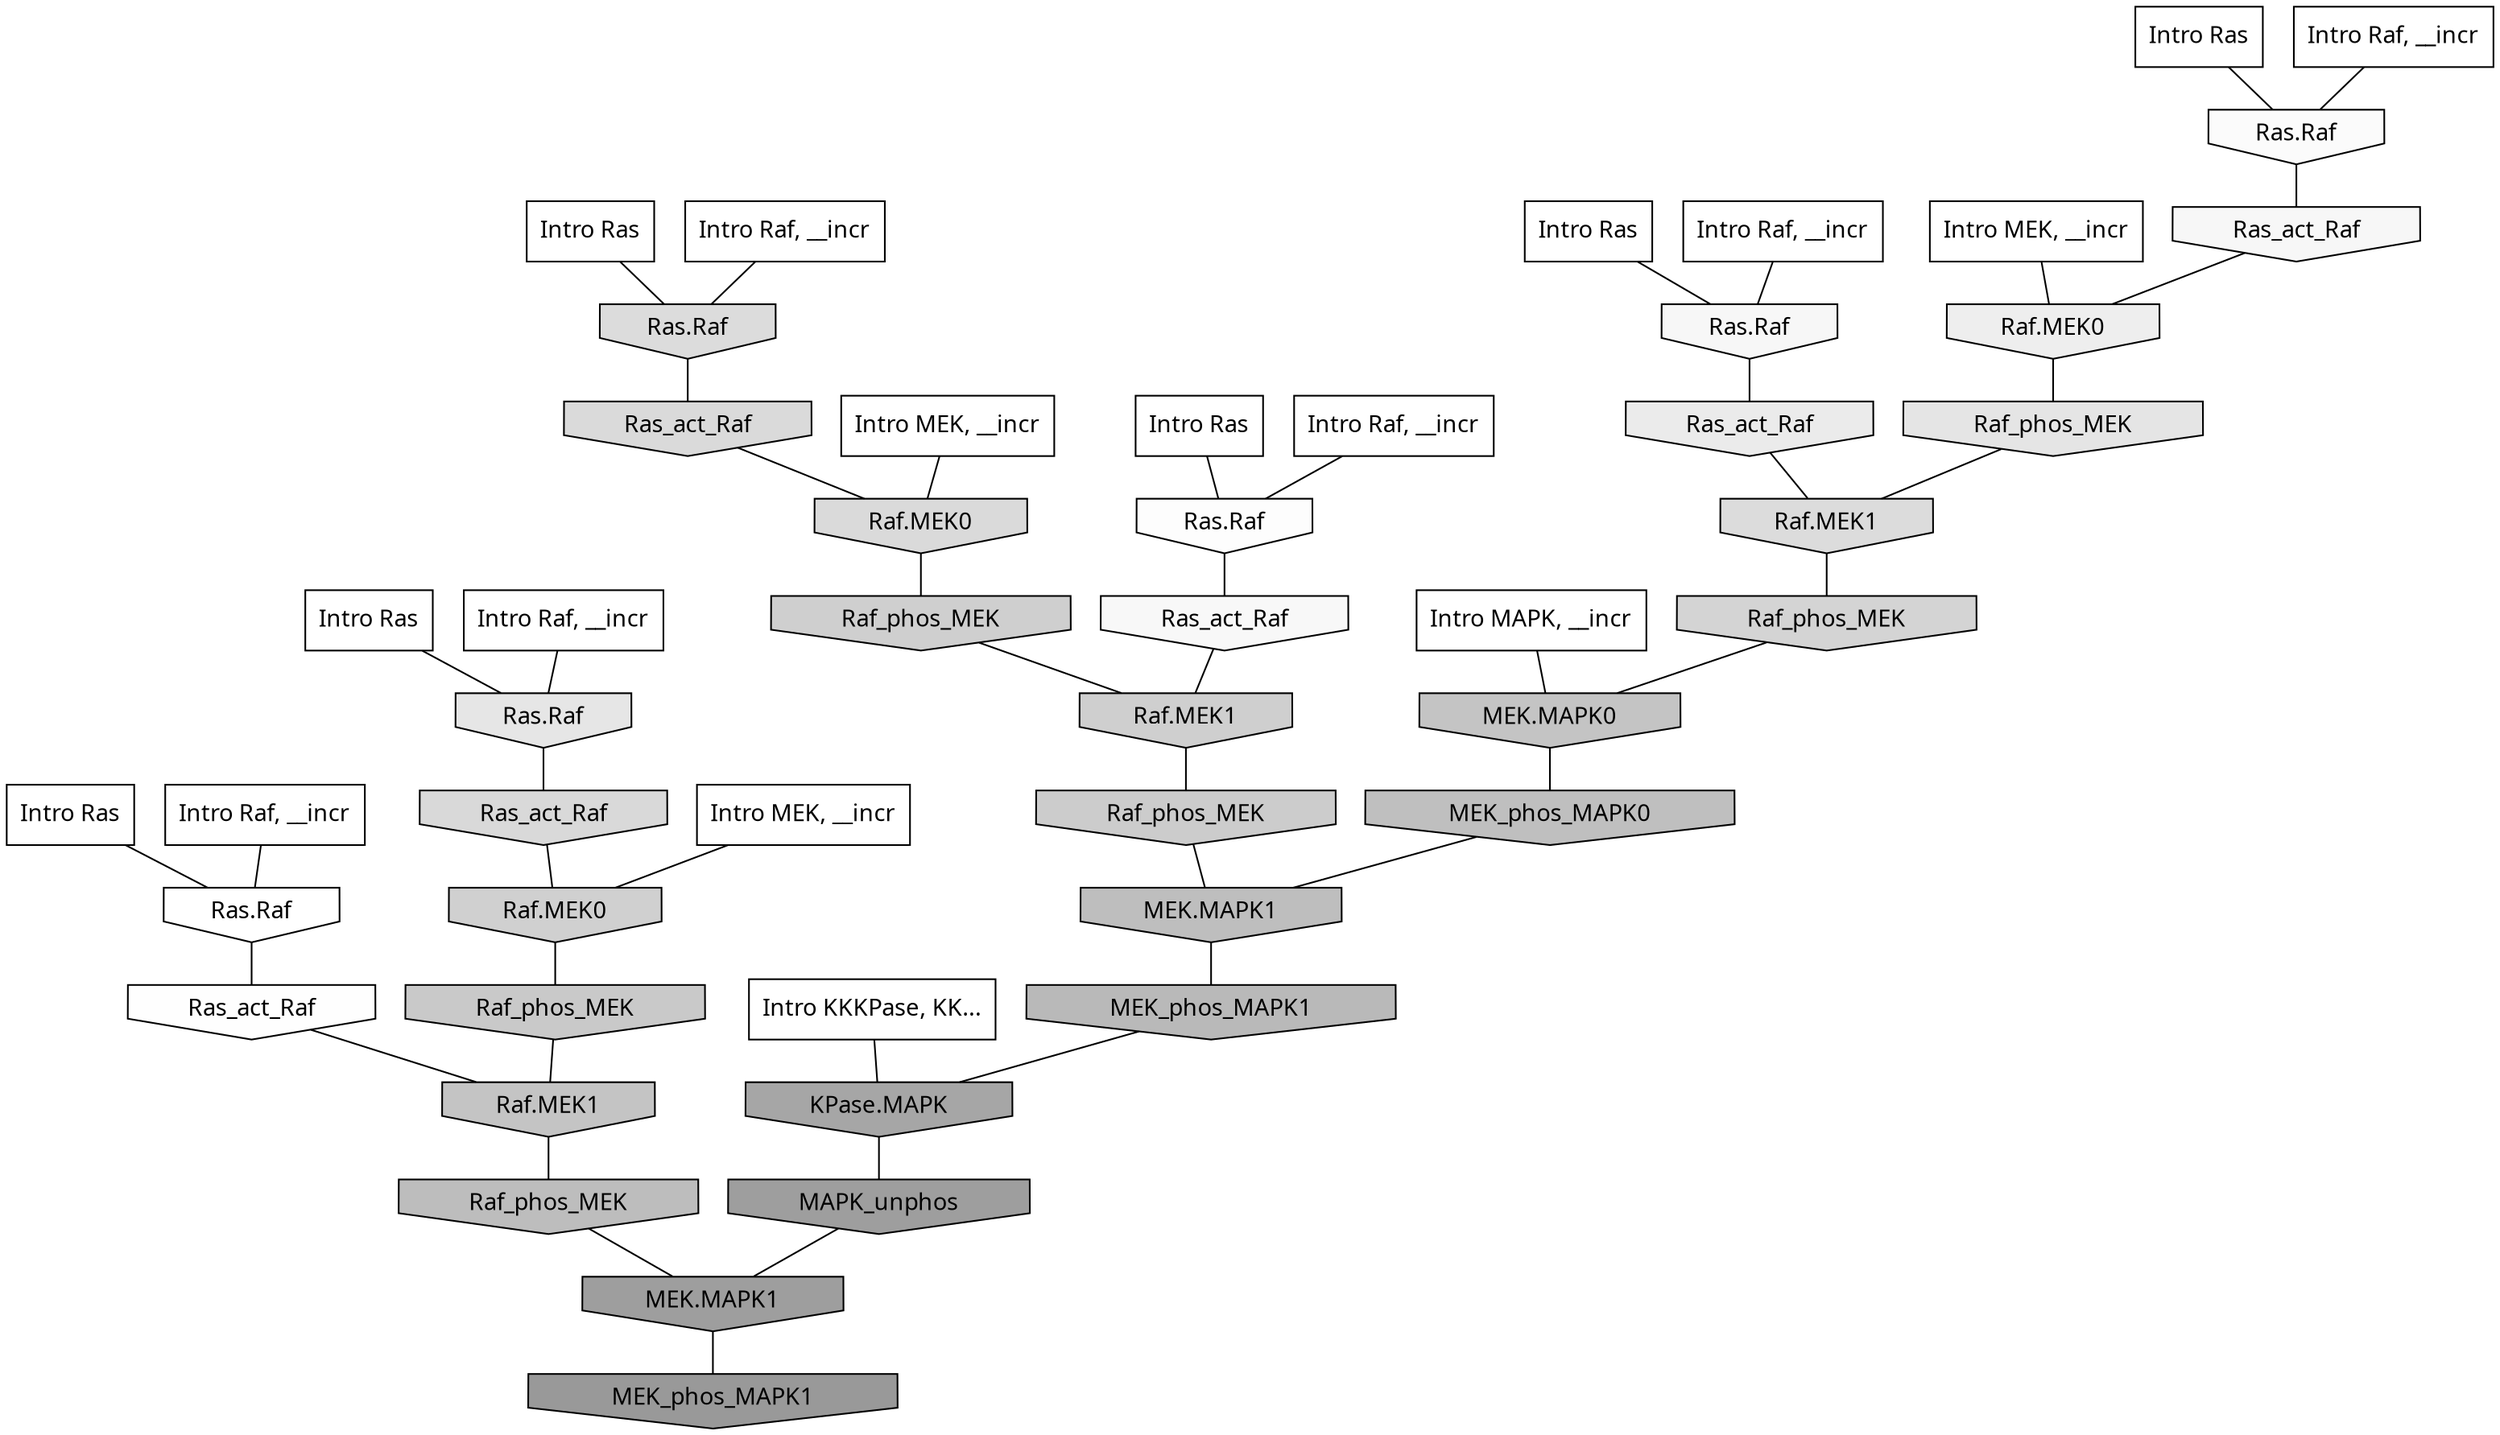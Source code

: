 digraph G{
  rankdir="TB";
  ranksep=0.30;
  node [fontname="CMU Serif"];
  edge [fontname="CMU Serif"];
  
  35 [label="Intro Ras", shape=rectangle, style=filled, fillcolor="0.000 0.000 1.000"]
  
  37 [label="Intro Ras", shape=rectangle, style=filled, fillcolor="0.000 0.000 1.000"]
  
  73 [label="Intro Ras", shape=rectangle, style=filled, fillcolor="0.000 0.000 1.000"]
  
  78 [label="Intro Ras", shape=rectangle, style=filled, fillcolor="0.000 0.000 1.000"]
  
  92 [label="Intro Ras", shape=rectangle, style=filled, fillcolor="0.000 0.000 1.000"]
  
  98 [label="Intro Ras", shape=rectangle, style=filled, fillcolor="0.000 0.000 1.000"]
  
  267 [label="Intro Raf, __incr", shape=rectangle, style=filled, fillcolor="0.000 0.000 1.000"]
  
  609 [label="Intro Raf, __incr", shape=rectangle, style=filled, fillcolor="0.000 0.000 1.000"]
  
  632 [label="Intro Raf, __incr", shape=rectangle, style=filled, fillcolor="0.000 0.000 1.000"]
  
  671 [label="Intro Raf, __incr", shape=rectangle, style=filled, fillcolor="0.000 0.000 1.000"]
  
  774 [label="Intro Raf, __incr", shape=rectangle, style=filled, fillcolor="0.000 0.000 1.000"]
  
  797 [label="Intro Raf, __incr", shape=rectangle, style=filled, fillcolor="0.000 0.000 1.000"]
  
  1608 [label="Intro MEK, __incr", shape=rectangle, style=filled, fillcolor="0.000 0.000 1.000"]
  
  1745 [label="Intro MEK, __incr", shape=rectangle, style=filled, fillcolor="0.000 0.000 1.000"]
  
  1862 [label="Intro MEK, __incr", shape=rectangle, style=filled, fillcolor="0.000 0.000 1.000"]
  
  3059 [label="Intro MAPK, __incr", shape=rectangle, style=filled, fillcolor="0.000 0.000 1.000"]
  
  3158 [label="Intro KKKPase, KK...", shape=rectangle, style=filled, fillcolor="0.000 0.000 1.000"]
  
  3293 [label="Ras.Raf", shape=invhouse, style=filled, fillcolor="0.000 0.000 1.000"]
  
  3344 [label="Ras_act_Raf", shape=invhouse, style=filled, fillcolor="0.000 0.000 0.996"]
  
  3411 [label="Ras.Raf", shape=invhouse, style=filled, fillcolor="0.000 0.000 0.990"]
  
  3498 [label="Ras.Raf", shape=invhouse, style=filled, fillcolor="0.000 0.000 0.981"]
  
  3605 [label="Ras_act_Raf", shape=invhouse, style=filled, fillcolor="0.000 0.000 0.971"]
  
  3649 [label="Ras_act_Raf", shape=invhouse, style=filled, fillcolor="0.000 0.000 0.968"]
  
  3656 [label="Ras.Raf", shape=invhouse, style=filled, fillcolor="0.000 0.000 0.967"]
  
  4430 [label="Raf.MEK0", shape=invhouse, style=filled, fillcolor="0.000 0.000 0.931"]
  
  4745 [label="Ras_act_Raf", shape=invhouse, style=filled, fillcolor="0.000 0.000 0.919"]
  
  5230 [label="Ras.Raf", shape=invhouse, style=filled, fillcolor="0.000 0.000 0.899"]
  
  5309 [label="Raf_phos_MEK", shape=invhouse, style=filled, fillcolor="0.000 0.000 0.896"]
  
  6325 [label="Ras.Raf", shape=invhouse, style=filled, fillcolor="0.000 0.000 0.861"]
  
  6362 [label="Raf.MEK1", shape=invhouse, style=filled, fillcolor="0.000 0.000 0.860"]
  
  6564 [label="Ras_act_Raf", shape=invhouse, style=filled, fillcolor="0.000 0.000 0.854"]
  
  6587 [label="Raf.MEK0", shape=invhouse, style=filled, fillcolor="0.000 0.000 0.854"]
  
  6722 [label="Ras_act_Raf", shape=invhouse, style=filled, fillcolor="0.000 0.000 0.850"]
  
  7640 [label="Raf_phos_MEK", shape=invhouse, style=filled, fillcolor="0.000 0.000 0.831"]
  
  8439 [label="Raf.MEK0", shape=invhouse, style=filled, fillcolor="0.000 0.000 0.815"]
  
  8557 [label="Raf_phos_MEK", shape=invhouse, style=filled, fillcolor="0.000 0.000 0.812"]
  
  8697 [label="Raf.MEK1", shape=invhouse, style=filled, fillcolor="0.000 0.000 0.809"]
  
  9195 [label="Raf_phos_MEK", shape=invhouse, style=filled, fillcolor="0.000 0.000 0.800"]
  
  10157 [label="Raf_phos_MEK", shape=invhouse, style=filled, fillcolor="0.000 0.000 0.786"]
  
  11654 [label="MEK.MAPK0", shape=invhouse, style=filled, fillcolor="0.000 0.000 0.767"]
  
  11679 [label="Raf.MEK1", shape=invhouse, style=filled, fillcolor="0.000 0.000 0.766"]
  
  13173 [label="MEK_phos_MAPK0", shape=invhouse, style=filled, fillcolor="0.000 0.000 0.750"]
  
  13891 [label="MEK.MAPK1", shape=invhouse, style=filled, fillcolor="0.000 0.000 0.743"]
  
  14145 [label="Raf_phos_MEK", shape=invhouse, style=filled, fillcolor="0.000 0.000 0.741"]
  
  15729 [label="MEK_phos_MAPK1", shape=invhouse, style=filled, fillcolor="0.000 0.000 0.725"]
  
  19090 [label="KPase.MAPK", shape=invhouse, style=filled, fillcolor="0.000 0.000 0.651"]
  
  19980 [label="MAPK_unphos", shape=invhouse, style=filled, fillcolor="0.000 0.000 0.620"]
  
  19981 [label="MEK.MAPK1", shape=invhouse, style=filled, fillcolor="0.000 0.000 0.620"]
  
  20532 [label="MEK_phos_MAPK1", shape=invhouse, style=filled, fillcolor="0.000 0.000 0.600"]
  
  
  19981 -> 20532 [dir=none, color="0.000 0.000 0.000"] 
  19980 -> 19981 [dir=none, color="0.000 0.000 0.000"] 
  19090 -> 19980 [dir=none, color="0.000 0.000 0.000"] 
  15729 -> 19090 [dir=none, color="0.000 0.000 0.000"] 
  14145 -> 19981 [dir=none, color="0.000 0.000 0.000"] 
  13891 -> 15729 [dir=none, color="0.000 0.000 0.000"] 
  13173 -> 13891 [dir=none, color="0.000 0.000 0.000"] 
  11679 -> 14145 [dir=none, color="0.000 0.000 0.000"] 
  11654 -> 13173 [dir=none, color="0.000 0.000 0.000"] 
  10157 -> 11679 [dir=none, color="0.000 0.000 0.000"] 
  9195 -> 13891 [dir=none, color="0.000 0.000 0.000"] 
  8697 -> 9195 [dir=none, color="0.000 0.000 0.000"] 
  8557 -> 8697 [dir=none, color="0.000 0.000 0.000"] 
  8439 -> 10157 [dir=none, color="0.000 0.000 0.000"] 
  7640 -> 11654 [dir=none, color="0.000 0.000 0.000"] 
  6722 -> 8439 [dir=none, color="0.000 0.000 0.000"] 
  6587 -> 8557 [dir=none, color="0.000 0.000 0.000"] 
  6564 -> 6587 [dir=none, color="0.000 0.000 0.000"] 
  6362 -> 7640 [dir=none, color="0.000 0.000 0.000"] 
  6325 -> 6564 [dir=none, color="0.000 0.000 0.000"] 
  5309 -> 6362 [dir=none, color="0.000 0.000 0.000"] 
  5230 -> 6722 [dir=none, color="0.000 0.000 0.000"] 
  4745 -> 6362 [dir=none, color="0.000 0.000 0.000"] 
  4430 -> 5309 [dir=none, color="0.000 0.000 0.000"] 
  3656 -> 4745 [dir=none, color="0.000 0.000 0.000"] 
  3649 -> 4430 [dir=none, color="0.000 0.000 0.000"] 
  3605 -> 8697 [dir=none, color="0.000 0.000 0.000"] 
  3498 -> 3649 [dir=none, color="0.000 0.000 0.000"] 
  3411 -> 3605 [dir=none, color="0.000 0.000 0.000"] 
  3344 -> 11679 [dir=none, color="0.000 0.000 0.000"] 
  3293 -> 3344 [dir=none, color="0.000 0.000 0.000"] 
  3158 -> 19090 [dir=none, color="0.000 0.000 0.000"] 
  3059 -> 11654 [dir=none, color="0.000 0.000 0.000"] 
  1862 -> 4430 [dir=none, color="0.000 0.000 0.000"] 
  1745 -> 6587 [dir=none, color="0.000 0.000 0.000"] 
  1608 -> 8439 [dir=none, color="0.000 0.000 0.000"] 
  797 -> 5230 [dir=none, color="0.000 0.000 0.000"] 
  774 -> 6325 [dir=none, color="0.000 0.000 0.000"] 
  671 -> 3411 [dir=none, color="0.000 0.000 0.000"] 
  632 -> 3498 [dir=none, color="0.000 0.000 0.000"] 
  609 -> 3293 [dir=none, color="0.000 0.000 0.000"] 
  267 -> 3656 [dir=none, color="0.000 0.000 0.000"] 
  98 -> 3293 [dir=none, color="0.000 0.000 0.000"] 
  92 -> 5230 [dir=none, color="0.000 0.000 0.000"] 
  78 -> 3411 [dir=none, color="0.000 0.000 0.000"] 
  73 -> 3656 [dir=none, color="0.000 0.000 0.000"] 
  37 -> 3498 [dir=none, color="0.000 0.000 0.000"] 
  35 -> 6325 [dir=none, color="0.000 0.000 0.000"] 
  
  }
